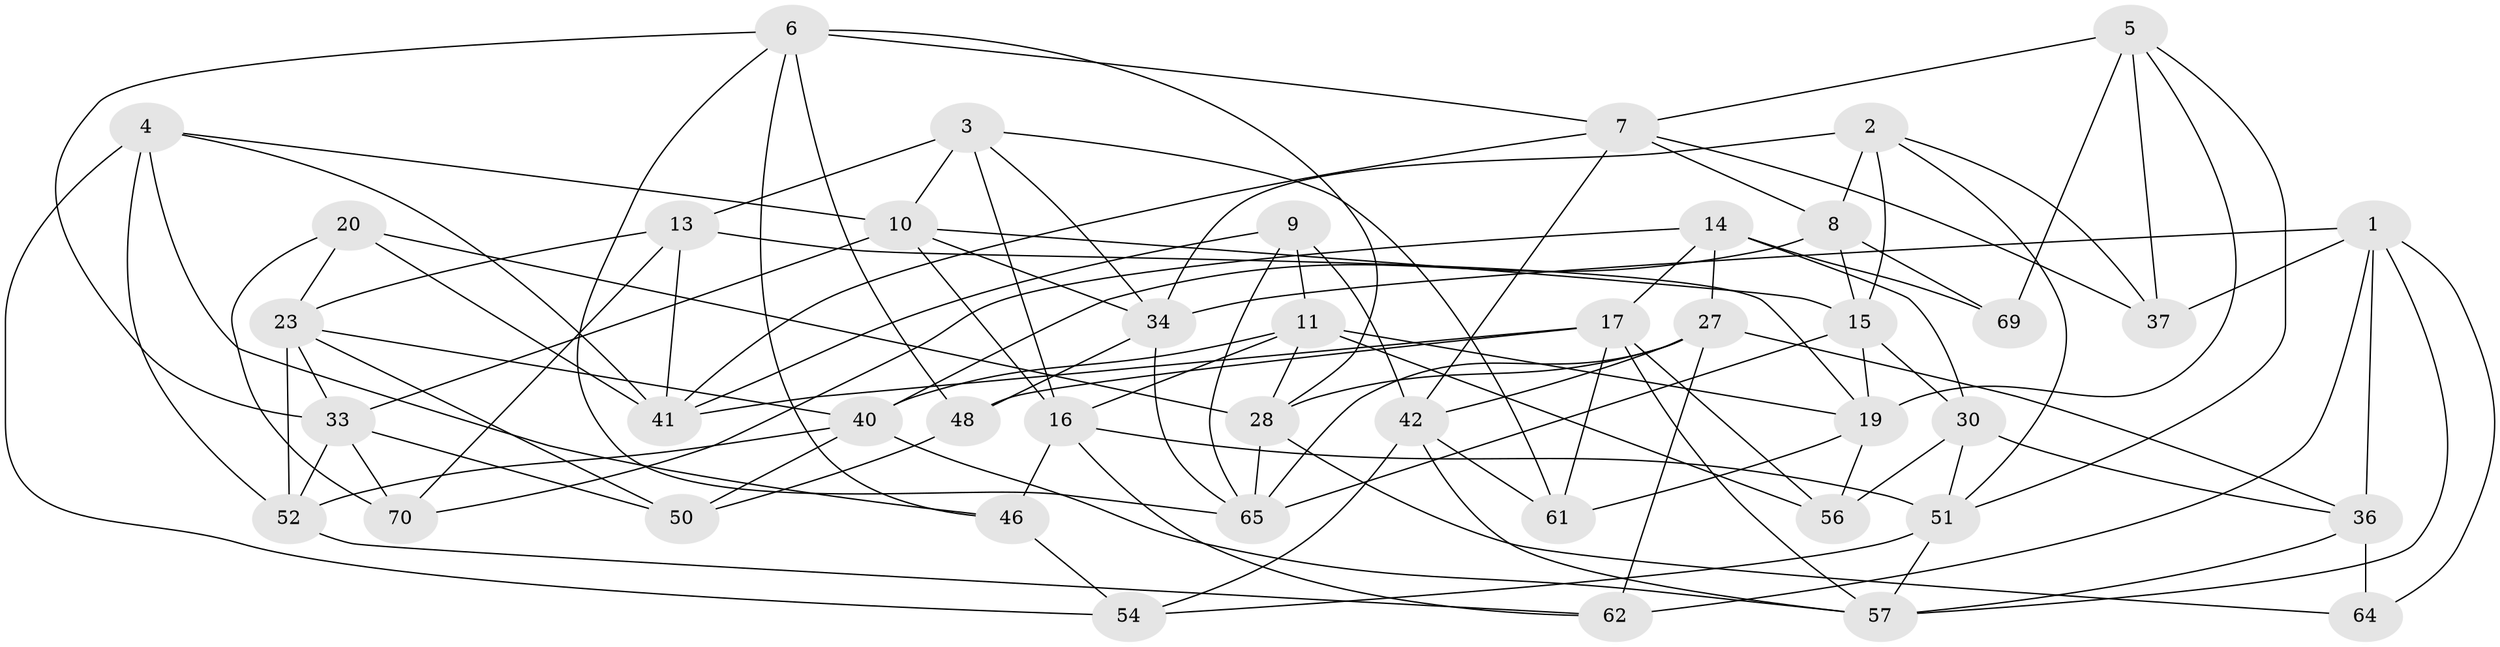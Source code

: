 // original degree distribution, {4: 1.0}
// Generated by graph-tools (version 1.1) at 2025/42/03/06/25 10:42:16]
// undirected, 43 vertices, 110 edges
graph export_dot {
graph [start="1"]
  node [color=gray90,style=filled];
  1 [super="+12"];
  2 [super="+72"];
  3 [super="+53"];
  4 [super="+67"];
  5 [super="+22"];
  6 [super="+31"];
  7 [super="+49"];
  8 [super="+24"];
  9;
  10 [super="+47"];
  11 [super="+26"];
  13 [super="+18"];
  14 [super="+43"];
  15 [super="+45"];
  16 [super="+44"];
  17 [super="+25"];
  19 [super="+21"];
  20;
  23 [super="+39"];
  27 [super="+35"];
  28 [super="+29"];
  30 [super="+32"];
  33 [super="+59"];
  34 [super="+60"];
  36 [super="+38"];
  37;
  40 [super="+63"];
  41 [super="+73"];
  42 [super="+58"];
  46;
  48;
  50;
  51 [super="+55"];
  52 [super="+68"];
  54;
  56;
  57 [super="+66"];
  61;
  62;
  64;
  65 [super="+71"];
  69;
  70;
  1 -- 37;
  1 -- 64;
  1 -- 62;
  1 -- 57;
  1 -- 36;
  1 -- 34;
  2 -- 51;
  2 -- 8 [weight=2];
  2 -- 37;
  2 -- 15;
  2 -- 34;
  3 -- 13 [weight=2];
  3 -- 16;
  3 -- 10;
  3 -- 34;
  3 -- 61;
  4 -- 46;
  4 -- 52 [weight=2];
  4 -- 54;
  4 -- 41;
  4 -- 10;
  5 -- 69 [weight=2];
  5 -- 51;
  5 -- 37;
  5 -- 19;
  5 -- 7;
  6 -- 33;
  6 -- 7;
  6 -- 28;
  6 -- 48;
  6 -- 65;
  6 -- 46;
  7 -- 8;
  7 -- 41;
  7 -- 42;
  7 -- 37;
  8 -- 15;
  8 -- 40;
  8 -- 69;
  9 -- 42;
  9 -- 41;
  9 -- 11;
  9 -- 65;
  10 -- 16;
  10 -- 34;
  10 -- 33;
  10 -- 15;
  11 -- 28;
  11 -- 40;
  11 -- 56;
  11 -- 19;
  11 -- 16;
  13 -- 41;
  13 -- 19;
  13 -- 70;
  13 -- 23;
  14 -- 27;
  14 -- 70;
  14 -- 69;
  14 -- 30 [weight=2];
  14 -- 17;
  15 -- 65;
  15 -- 19;
  15 -- 30;
  16 -- 62;
  16 -- 51;
  16 -- 46;
  17 -- 61;
  17 -- 56;
  17 -- 48;
  17 -- 41;
  17 -- 57;
  19 -- 56;
  19 -- 61;
  20 -- 70;
  20 -- 23;
  20 -- 28;
  20 -- 41;
  23 -- 40;
  23 -- 50;
  23 -- 52;
  23 -- 33;
  27 -- 62;
  27 -- 28;
  27 -- 65;
  27 -- 42;
  27 -- 36;
  28 -- 64;
  28 -- 65;
  30 -- 51;
  30 -- 36;
  30 -- 56;
  33 -- 50;
  33 -- 52;
  33 -- 70;
  34 -- 48;
  34 -- 65;
  36 -- 64 [weight=2];
  36 -- 57;
  40 -- 50;
  40 -- 52;
  40 -- 57;
  42 -- 54;
  42 -- 61;
  42 -- 57;
  46 -- 54;
  48 -- 50;
  51 -- 57;
  51 -- 54;
  52 -- 62;
}
